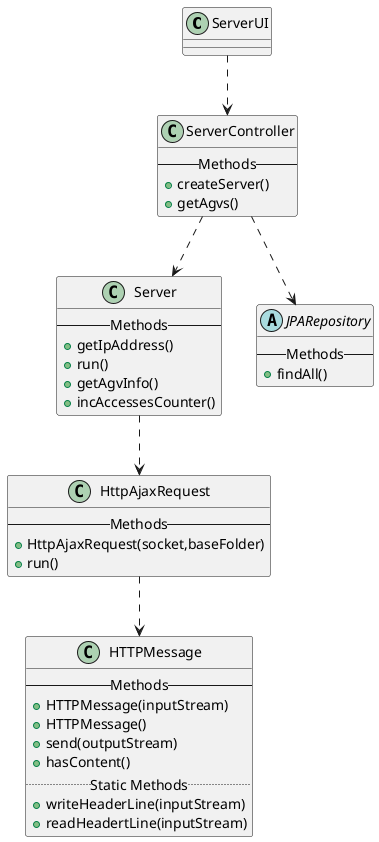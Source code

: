 @startuml
'https://plantuml.com/class-diagram

class ServerUI{}

class ServerController{
--Methods--
+ createServer()
+ getAgvs()
}

class Server{
--Methods--
+ getIpAddress()
+ run()
+getAgvInfo()
+incAccessesCounter()
}

class HttpAjaxRequest{
--Methods--
+ HttpAjaxRequest(socket,baseFolder)
+ run()
}

class HTTPMessage{
--Methods--
+ HTTPMessage(inputStream)
+ HTTPMessage()
+ send(outputStream)
+ hasContent()
..Static Methods..
+ writeHeaderLine(inputStream)
+ readHeadertLine(inputStream)
}

abstract JPARepository{
--Methods--
+ findAll()
}


ServerUI ..> ServerController
ServerController ..> JPARepository
ServerController ..> Server
Server ..> HttpAjaxRequest
HttpAjaxRequest ..> HTTPMessage



@enduml